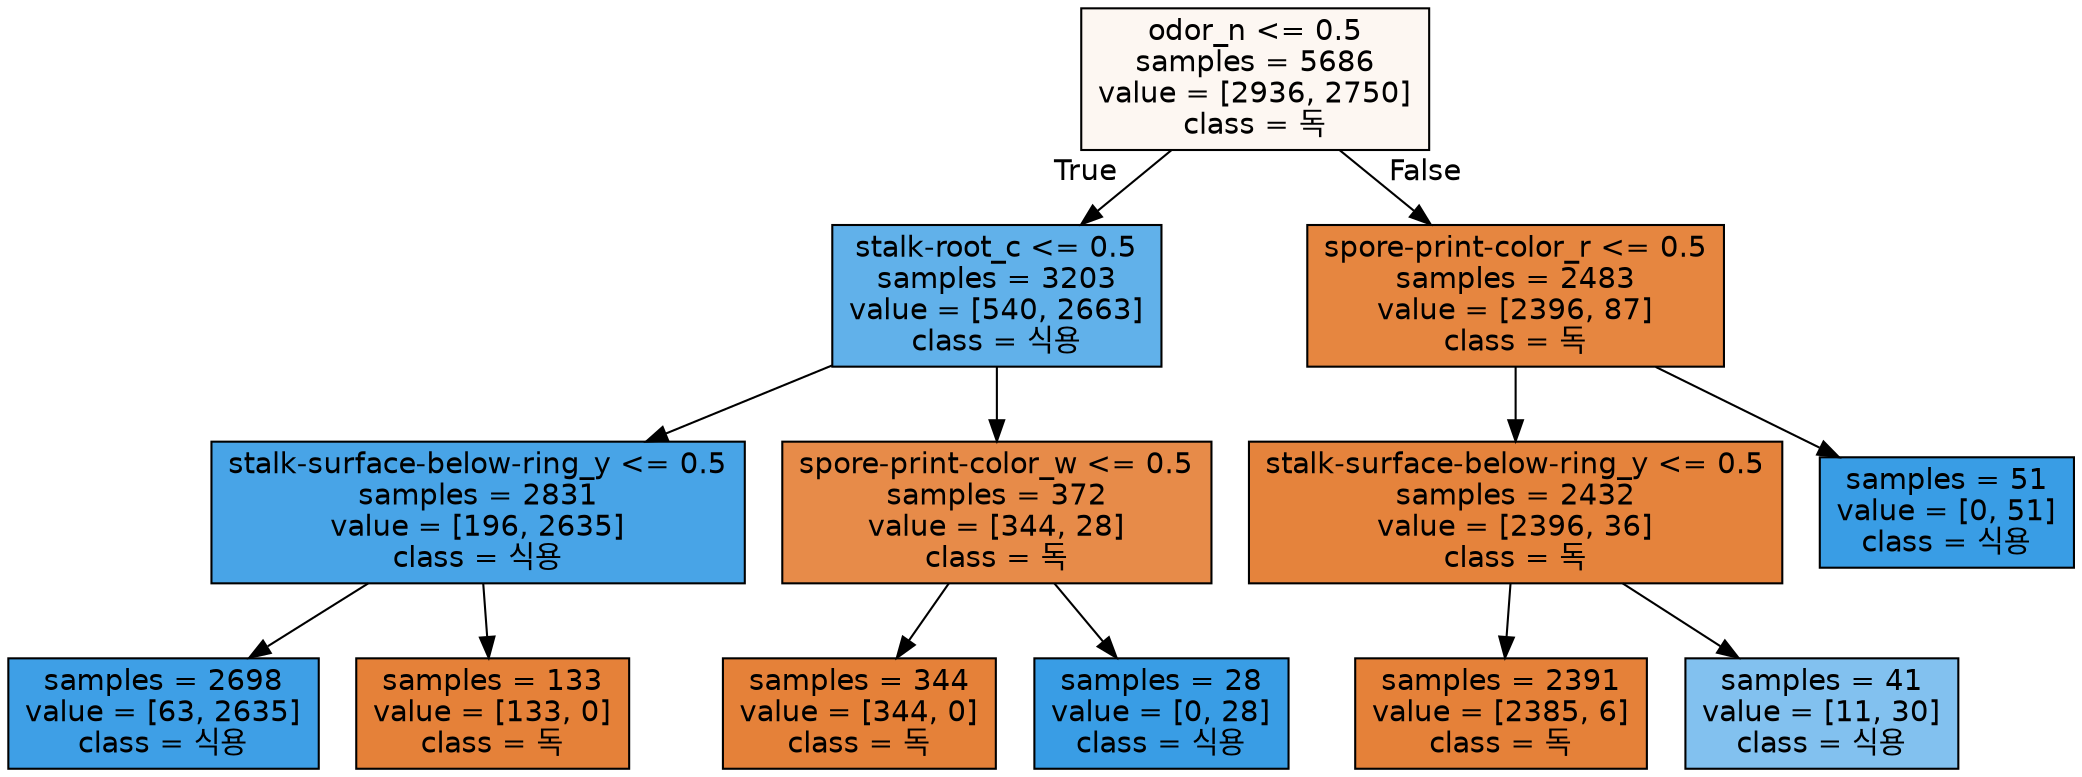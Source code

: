 digraph Tree {
node [shape=box, style="filled", color="black", fontname="helvetica"] ;
edge [fontname="helvetica"] ;
0 [label="odor_n <= 0.5\nsamples = 5686\nvalue = [2936, 2750]\nclass = 독", fillcolor="#fdf7f2"] ;
1 [label="stalk-root_c <= 0.5\nsamples = 3203\nvalue = [540, 2663]\nclass = 식용", fillcolor="#61b1ea"] ;
0 -> 1 [labeldistance=2.5, labelangle=45, headlabel="True"] ;
2 [label="stalk-surface-below-ring_y <= 0.5\nsamples = 2831\nvalue = [196, 2635]\nclass = 식용", fillcolor="#48a4e7"] ;
1 -> 2 ;
3 [label="samples = 2698\nvalue = [63, 2635]\nclass = 식용", fillcolor="#3e9fe6"] ;
2 -> 3 ;
4 [label="samples = 133\nvalue = [133, 0]\nclass = 독", fillcolor="#e58139"] ;
2 -> 4 ;
5 [label="spore-print-color_w <= 0.5\nsamples = 372\nvalue = [344, 28]\nclass = 독", fillcolor="#e78b49"] ;
1 -> 5 ;
6 [label="samples = 344\nvalue = [344, 0]\nclass = 독", fillcolor="#e58139"] ;
5 -> 6 ;
7 [label="samples = 28\nvalue = [0, 28]\nclass = 식용", fillcolor="#399de5"] ;
5 -> 7 ;
8 [label="spore-print-color_r <= 0.5\nsamples = 2483\nvalue = [2396, 87]\nclass = 독", fillcolor="#e68640"] ;
0 -> 8 [labeldistance=2.5, labelangle=-45, headlabel="False"] ;
9 [label="stalk-surface-below-ring_y <= 0.5\nsamples = 2432\nvalue = [2396, 36]\nclass = 독", fillcolor="#e5833c"] ;
8 -> 9 ;
10 [label="samples = 2391\nvalue = [2385, 6]\nclass = 독", fillcolor="#e58139"] ;
9 -> 10 ;
11 [label="samples = 41\nvalue = [11, 30]\nclass = 식용", fillcolor="#82c1ef"] ;
9 -> 11 ;
12 [label="samples = 51\nvalue = [0, 51]\nclass = 식용", fillcolor="#399de5"] ;
8 -> 12 ;
}